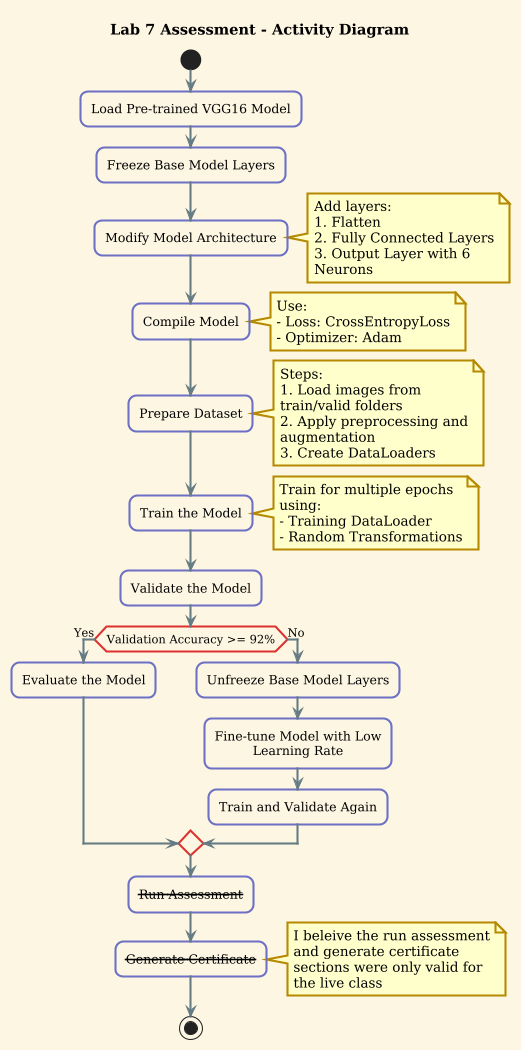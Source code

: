 @startuml 07_activity
title Lab 7 Assessment - Activity Diagram
!theme sunlust

start

:Load Pre-trained VGG16 Model;
:Freeze Base Model Layers;

:Modify Model Architecture;
note right
Add layers:
1. Flatten
2. Fully Connected Layers
3. Output Layer with 6 Neurons
end note

:Compile Model;
note right
Use:
- Loss: CrossEntropyLoss
- Optimizer: Adam
end note

:Prepare Dataset;
note right
Steps:
1. Load images from train/valid folders
2. Apply preprocessing and augmentation
3. Create DataLoaders
end note

:Train the Model;
note right
Train for multiple epochs using:
- Training DataLoader
- Random Transformations
end note

:Validate the Model;
if (Validation Accuracy >= 92%) then (Yes)
    :Evaluate the Model;
else (No)
    :Unfreeze Base Model Layers;
    :Fine-tune Model with Low Learning Rate;
    :Train and Validate Again;
endif

:--Run Assessment-- ;
:--Generate Certificate-- ;
note right
I beleive the run assessment and generate certificate sections were only valid for the live class
end note
stop
@enduml